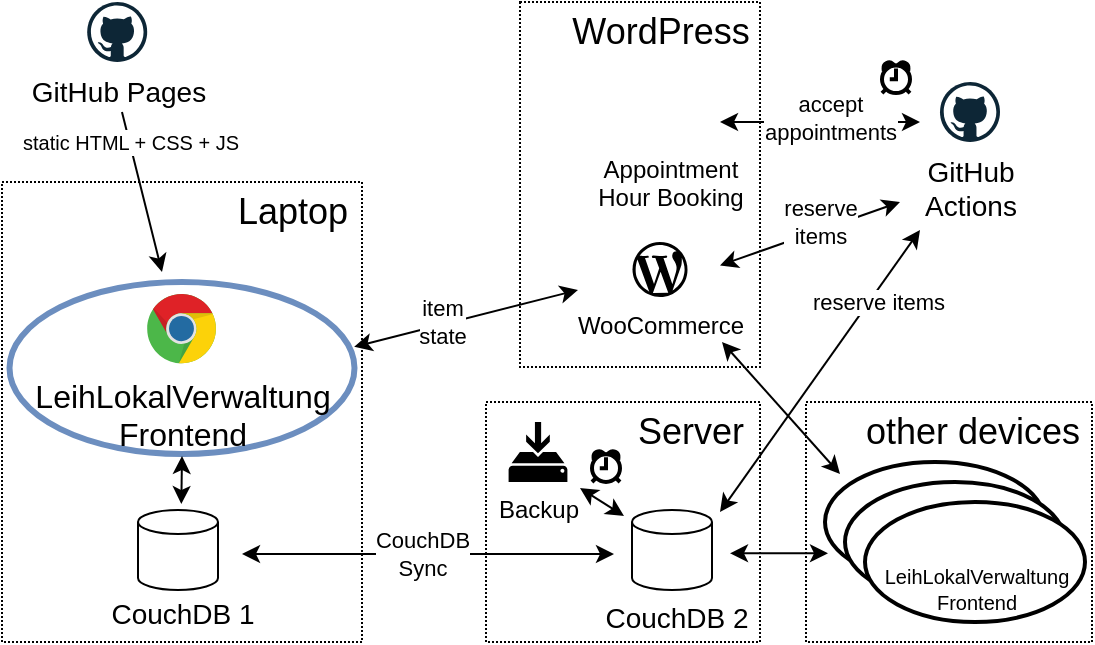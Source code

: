 <mxfile version="14.4.3" type="device"><diagram id="Jub3_QvItPBXAswjVCYb" name="Page-1"><mxGraphModel dx="1618" dy="549" grid="1" gridSize="10" guides="1" tooltips="1" connect="1" arrows="1" fold="1" page="0" pageScale="1" pageWidth="827" pageHeight="1169" math="0" shadow="0"><root><mxCell id="0"/><mxCell id="1" parent="0"/><mxCell id="RUWK6jgt3nm_Mqz7C5bo-33" value="" style="rounded=0;whiteSpace=wrap;html=1;fillColor=none;dashed=1;dashPattern=1 1;" vertex="1" parent="1"><mxGeometry x="-8" y="500" width="143" height="120" as="geometry"/></mxCell><mxCell id="EoJIgMs5uyHAUl-kZ0xm-6" value="" style="rounded=0;whiteSpace=wrap;html=1;fillColor=none;dashed=1;dashPattern=1 1;" parent="1" vertex="1"><mxGeometry x="-410" y="390" width="180" height="230" as="geometry"/></mxCell><mxCell id="RUWK6jgt3nm_Mqz7C5bo-4" value="" style="ellipse;whiteSpace=wrap;html=1;strokeColor=#6c8ebf;strokeWidth=3;fillColor=none;" vertex="1" parent="1"><mxGeometry x="-406.25" y="440" width="172.5" height="86" as="geometry"/></mxCell><mxCell id="EoJIgMs5uyHAUl-kZ0xm-17" value="" style="rounded=0;whiteSpace=wrap;html=1;fillColor=none;dashed=1;dashPattern=1 1;" parent="1" vertex="1"><mxGeometry x="-168" y="500" width="137" height="120" as="geometry"/></mxCell><mxCell id="EoJIgMs5uyHAUl-kZ0xm-5" value="" style="group;fontSize=11;" parent="1" vertex="1" connectable="0"><mxGeometry x="-362.5" y="554" width="107.5" height="66" as="geometry"/></mxCell><mxCell id="DZSfuHu3Pw6k67-Y-m6J-2" value="" style="shape=cylinder3;whiteSpace=wrap;html=1;boundedLbl=1;backgroundOutline=1;size=6;" parent="EoJIgMs5uyHAUl-kZ0xm-5" vertex="1"><mxGeometry x="20.5" width="40" height="40" as="geometry"/></mxCell><mxCell id="EoJIgMs5uyHAUl-kZ0xm-2" value="&lt;font style=&quot;font-size: 14px&quot;&gt;CouchDB 1&lt;/font&gt;" style="text;html=1;strokeColor=none;fillColor=none;align=center;verticalAlign=middle;whiteSpace=wrap;rounded=0;" parent="EoJIgMs5uyHAUl-kZ0xm-5" vertex="1"><mxGeometry y="42" width="85" height="20" as="geometry"/></mxCell><mxCell id="EoJIgMs5uyHAUl-kZ0xm-18" value="" style="group" parent="EoJIgMs5uyHAUl-kZ0xm-5" vertex="1" connectable="0"><mxGeometry x="247" width="85" height="66" as="geometry"/></mxCell><mxCell id="EoJIgMs5uyHAUl-kZ0xm-19" value="" style="shape=cylinder3;whiteSpace=wrap;html=1;boundedLbl=1;backgroundOutline=1;size=6;" parent="EoJIgMs5uyHAUl-kZ0xm-18" vertex="1"><mxGeometry x="20.5" width="40" height="40" as="geometry"/></mxCell><mxCell id="EoJIgMs5uyHAUl-kZ0xm-20" value="&lt;font style=&quot;font-size: 14px&quot;&gt;CouchDB 2&lt;/font&gt;" style="text;html=1;strokeColor=none;fillColor=none;align=center;verticalAlign=middle;whiteSpace=wrap;rounded=0;" parent="EoJIgMs5uyHAUl-kZ0xm-18" vertex="1"><mxGeometry y="44" width="85" height="20" as="geometry"/></mxCell><mxCell id="EoJIgMs5uyHAUl-kZ0xm-7" value="Laptop" style="text;html=1;align=center;verticalAlign=middle;resizable=0;points=[];autosize=1;fontSize=18;fontColor=#000000;" parent="1" vertex="1"><mxGeometry x="-300" y="390" width="70" height="30" as="geometry"/></mxCell><mxCell id="EoJIgMs5uyHAUl-kZ0xm-9" value="&lt;font style=&quot;font-size: 16px&quot;&gt;LeihLokalVerwaltung&lt;br&gt;Frontend&lt;br&gt;&lt;/font&gt;" style="dashed=0;outlineConnect=0;html=1;align=center;labelPosition=center;verticalLabelPosition=bottom;verticalAlign=top;shape=mxgraph.weblogos.chrome;fillColor=none;" parent="1" vertex="1"><mxGeometry x="-337.4" y="446.0" width="34.8" height="35.4" as="geometry"/></mxCell><mxCell id="EoJIgMs5uyHAUl-kZ0xm-10" value="&lt;font style=&quot;font-size: 14px&quot;&gt;GitHub Pages&lt;/font&gt;" style="dashed=0;outlineConnect=0;html=1;align=center;labelPosition=center;verticalLabelPosition=bottom;verticalAlign=top;shape=mxgraph.weblogos.github;fillColor=none;" parent="1" vertex="1"><mxGeometry x="-367.4" y="300" width="30" height="30" as="geometry"/></mxCell><mxCell id="EoJIgMs5uyHAUl-kZ0xm-13" value="" style="endArrow=classic;startArrow=classic;html=1;" parent="1" edge="1"><mxGeometry width="50" height="50" relative="1" as="geometry"><mxPoint x="-320" y="527" as="sourcePoint"/><mxPoint x="-320.34" y="551" as="targetPoint"/></mxGeometry></mxCell><mxCell id="EoJIgMs5uyHAUl-kZ0xm-14" value="&lt;span style=&quot;font-family: helvetica; font-size: 10px; font-style: normal; font-weight: 400; letter-spacing: normal; text-align: center; text-indent: 0px; text-transform: none; word-spacing: 0px; background-color: rgb(255, 255, 255); display: inline; float: none;&quot;&gt;static HTML + CSS + JS&lt;/span&gt;" style="endArrow=classic;html=1;" parent="1" edge="1"><mxGeometry x="-0.625" width="50" height="50" relative="1" as="geometry"><mxPoint x="-350" y="355" as="sourcePoint"/><mxPoint x="-330" y="435" as="targetPoint"/><mxPoint as="offset"/></mxGeometry></mxCell><mxCell id="EoJIgMs5uyHAUl-kZ0xm-21" value="Server" style="text;html=1;align=center;verticalAlign=middle;resizable=0;points=[];autosize=1;fontSize=18;fontColor=#000000;" parent="1" vertex="1"><mxGeometry x="-101" y="500" width="70" height="30" as="geometry"/></mxCell><mxCell id="EoJIgMs5uyHAUl-kZ0xm-25" value="CouchDB&lt;br&gt;Sync" style="endArrow=classic;startArrow=classic;html=1;" parent="1" edge="1"><mxGeometry x="-0.032" width="50" height="50" relative="1" as="geometry"><mxPoint x="-290" y="576" as="sourcePoint"/><mxPoint x="-104" y="576" as="targetPoint"/><mxPoint as="offset"/></mxGeometry></mxCell><mxCell id="n2L1k7FRFyxnsU_97iv_-3" value="" style="endArrow=classic;startArrow=classic;html=1;strokeColor=#000000;fontColor=#000000;" parent="1" edge="1"><mxGeometry width="50" height="50" relative="1" as="geometry"><mxPoint x="-99" y="557" as="sourcePoint"/><mxPoint x="-121" y="543" as="targetPoint"/></mxGeometry></mxCell><mxCell id="RUWK6jgt3nm_Mqz7C5bo-1" value="" style="html=1;verticalLabelPosition=bottom;align=center;labelBackgroundColor=#ffffff;verticalAlign=top;strokeWidth=2;shadow=0;dashed=0;shape=mxgraph.ios7.icons.alarm_clock;aspect=fixed;" vertex="1" parent="1"><mxGeometry x="-115" y="524.44" width="14" height="15.56" as="geometry"/></mxCell><mxCell id="RUWK6jgt3nm_Mqz7C5bo-12" value="&lt;font style=&quot;font-size: 14px&quot;&gt;GitHub&lt;br&gt;Actions&lt;/font&gt;" style="dashed=0;outlineConnect=0;html=1;align=center;labelPosition=center;verticalLabelPosition=bottom;verticalAlign=top;shape=mxgraph.weblogos.github;fillColor=none;" vertex="1" parent="1"><mxGeometry x="59" y="340" width="30" height="30" as="geometry"/></mxCell><mxCell id="RUWK6jgt3nm_Mqz7C5bo-13" value="accept&lt;br&gt;appointments" style="endArrow=classic;startArrow=classic;html=1;" edge="1" parent="1"><mxGeometry x="0.104" y="2" width="50" height="50" relative="1" as="geometry"><mxPoint x="-51" y="360" as="sourcePoint"/><mxPoint x="49" y="360" as="targetPoint"/><mxPoint as="offset"/></mxGeometry></mxCell><mxCell id="RUWK6jgt3nm_Mqz7C5bo-14" value="" style="group" vertex="1" connectable="0" parent="1"><mxGeometry x="-188" y="300" width="190" height="182.5" as="geometry"/></mxCell><mxCell id="RUWK6jgt3nm_Mqz7C5bo-5" value="" style="rounded=0;whiteSpace=wrap;html=1;fillColor=none;dashed=1;dashPattern=1 1;" vertex="1" parent="RUWK6jgt3nm_Mqz7C5bo-14"><mxGeometry x="37" width="120" height="182.5" as="geometry"/></mxCell><mxCell id="EoJIgMs5uyHAUl-kZ0xm-29" value="&lt;font style=&quot;font-size: 12px&quot;&gt;WooCommerce&lt;/font&gt;" style="dashed=0;outlineConnect=0;html=1;align=center;labelPosition=center;verticalLabelPosition=bottom;verticalAlign=top;shape=mxgraph.weblogos.wordpress_2;strokeColor=none;dashPattern=1 1;aspect=fixed;fillColor=#000000;" parent="RUWK6jgt3nm_Mqz7C5bo-14" vertex="1"><mxGeometry x="93.25" y="120.001" width="27.5" height="27.5" as="geometry"/></mxCell><mxCell id="RUWK6jgt3nm_Mqz7C5bo-6" value="WordPress" style="text;html=1;align=center;verticalAlign=middle;resizable=0;points=[];autosize=1;fontSize=18;fontColor=#000000;" vertex="1" parent="RUWK6jgt3nm_Mqz7C5bo-14"><mxGeometry x="57" width="100" height="30" as="geometry"/></mxCell><mxCell id="RUWK6jgt3nm_Mqz7C5bo-8" value="&lt;font style=&quot;font-size: 12px&quot;&gt;Appointment&lt;br&gt;Hour Booking&lt;/font&gt;" style="shape=image;html=1;verticalAlign=top;verticalLabelPosition=bottom;labelBackgroundColor=#ffffff;imageAspect=0;aspect=fixed;image=https://cdn1.iconfinder.com/data/icons/feather-2/24/calendar-128.png;strokeColor=#000000;strokeWidth=3;fillColor=none;fontSize=11;" vertex="1" parent="RUWK6jgt3nm_Mqz7C5bo-14"><mxGeometry x="97" y="39.999" width="30" height="30" as="geometry"/></mxCell><mxCell id="EoJIgMs5uyHAUl-kZ0xm-33" value="item&lt;br&gt;state" style="endArrow=classic;startArrow=classic;html=1;entryX=0.999;entryY=0.377;entryDx=0;entryDy=0;entryPerimeter=0;" parent="RUWK6jgt3nm_Mqz7C5bo-14" edge="1" target="RUWK6jgt3nm_Mqz7C5bo-4"><mxGeometry x="0.21" y="-1" width="50" height="50" relative="1" as="geometry"><mxPoint x="66" y="144" as="sourcePoint"/><mxPoint x="-22" y="160" as="targetPoint"/><mxPoint as="offset"/></mxGeometry></mxCell><mxCell id="RUWK6jgt3nm_Mqz7C5bo-37" value="" style="endArrow=classic;startArrow=classic;html=1;" edge="1" parent="RUWK6jgt3nm_Mqz7C5bo-14"><mxGeometry x="-0.526" y="5" width="50" height="50" relative="1" as="geometry"><mxPoint x="197" y="236.0" as="sourcePoint"/><mxPoint x="138" y="170" as="targetPoint"/><mxPoint x="-1" as="offset"/></mxGeometry></mxCell><mxCell id="RUWK6jgt3nm_Mqz7C5bo-15" value="reserve&lt;br&gt;items" style="endArrow=classic;startArrow=classic;html=1;" edge="1" parent="1"><mxGeometry x="-0.14" y="-4" width="50" height="50" relative="1" as="geometry"><mxPoint x="39" y="400" as="sourcePoint"/><mxPoint x="-51" y="431.7" as="targetPoint"/><mxPoint as="offset"/></mxGeometry></mxCell><mxCell id="RUWK6jgt3nm_Mqz7C5bo-16" value="reserve items" style="endArrow=classic;startArrow=classic;html=1;" edge="1" parent="1"><mxGeometry x="-0.526" y="5" width="50" height="50" relative="1" as="geometry"><mxPoint x="49" y="414" as="sourcePoint"/><mxPoint x="-51" y="555" as="targetPoint"/><mxPoint x="-1" as="offset"/></mxGeometry></mxCell><mxCell id="RUWK6jgt3nm_Mqz7C5bo-20" value="&lt;font style=&quot;font-size: 12px&quot;&gt;Backup&lt;/font&gt;" style="aspect=fixed;pointerEvents=1;shadow=0;dashed=0;html=1;strokeColor=none;labelPosition=center;verticalLabelPosition=bottom;verticalAlign=top;align=center;shape=mxgraph.mscae.enterprise.backup_local;fontSize=11;fillColor=#000000;" vertex="1" parent="1"><mxGeometry x="-156.7" y="510" width="29.4" height="30" as="geometry"/></mxCell><mxCell id="RUWK6jgt3nm_Mqz7C5bo-21" value="" style="html=1;verticalLabelPosition=bottom;align=center;labelBackgroundColor=#ffffff;verticalAlign=top;strokeWidth=2;shadow=0;dashed=0;shape=mxgraph.ios7.icons.alarm_clock;aspect=fixed;" vertex="1" parent="1"><mxGeometry x="30" y="330.0" width="14" height="15.56" as="geometry"/></mxCell><mxCell id="RUWK6jgt3nm_Mqz7C5bo-17" value="" style="ellipse;whiteSpace=wrap;html=1;strokeWidth=2;" vertex="1" parent="1"><mxGeometry x="1.5" y="530" width="110" height="60" as="geometry"/></mxCell><mxCell id="RUWK6jgt3nm_Mqz7C5bo-34" value="other devices" style="text;html=1;align=center;verticalAlign=middle;resizable=0;points=[];autosize=1;fontSize=18;fontColor=#000000;" vertex="1" parent="1"><mxGeometry x="15" y="500" width="120" height="30" as="geometry"/></mxCell><mxCell id="RUWK6jgt3nm_Mqz7C5bo-36" value="" style="endArrow=classic;startArrow=classic;html=1;" edge="1" parent="1"><mxGeometry x="-0.526" y="5" width="50" height="50" relative="1" as="geometry"><mxPoint x="3" y="575.66" as="sourcePoint"/><mxPoint x="-46" y="575.66" as="targetPoint"/><mxPoint x="-1" as="offset"/></mxGeometry></mxCell><mxCell id="RUWK6jgt3nm_Mqz7C5bo-38" value="&lt;span style=&quot;&quot;&gt;&lt;span style=&quot;color: rgb(0 , 0 , 0) ; font-family: &amp;quot;helvetica&amp;quot; ; font-size: 10px ; font-style: normal ; font-weight: 400 ; letter-spacing: normal ; text-align: center ; text-indent: 0px ; text-transform: none ; word-spacing: 0px ; display: inline ; float: none&quot;&gt;LeihLokalVerwaltung&lt;/span&gt;&lt;br style=&quot;color: rgb(0 , 0 , 0) ; font-family: &amp;quot;helvetica&amp;quot; ; font-size: 10px ; font-style: normal ; font-weight: 400 ; letter-spacing: normal ; text-align: center ; text-indent: 0px ; text-transform: none ; word-spacing: 0px&quot;&gt;&lt;span style=&quot;color: rgb(0 , 0 , 0) ; font-family: &amp;quot;helvetica&amp;quot; ; font-size: 10px ; font-style: normal ; font-weight: 400 ; letter-spacing: normal ; text-align: center ; text-indent: 0px ; text-transform: none ; word-spacing: 0px ; display: inline ; float: none&quot;&gt;Frontend&lt;/span&gt;&lt;/span&gt;" style="shape=image;html=1;verticalAlign=top;verticalLabelPosition=bottom;labelBackgroundColor=none;imageAspect=0;aspect=fixed;image=https://cdn1.iconfinder.com/data/icons/social-media-vol-3/24/_google_chrome-128.png;strokeColor=#000000;strokeWidth=2;fillColor=#ffffff;fontSize=11;" vertex="1" parent="1"><mxGeometry x="46.5" y="534" width="20" height="20" as="geometry"/></mxCell><mxCell id="RUWK6jgt3nm_Mqz7C5bo-39" value="" style="ellipse;whiteSpace=wrap;html=1;strokeWidth=2;" vertex="1" parent="1"><mxGeometry x="11.5" y="540" width="110" height="60" as="geometry"/></mxCell><mxCell id="RUWK6jgt3nm_Mqz7C5bo-40" value="&lt;span style=&quot;&quot;&gt;&lt;span style=&quot;color: rgb(0 , 0 , 0) ; font-family: &amp;quot;helvetica&amp;quot; ; font-size: 10px ; font-style: normal ; font-weight: 400 ; letter-spacing: normal ; text-align: center ; text-indent: 0px ; text-transform: none ; word-spacing: 0px ; display: inline ; float: none&quot;&gt;LeihLokalVerwaltung&lt;/span&gt;&lt;br style=&quot;color: rgb(0 , 0 , 0) ; font-family: &amp;quot;helvetica&amp;quot; ; font-size: 10px ; font-style: normal ; font-weight: 400 ; letter-spacing: normal ; text-align: center ; text-indent: 0px ; text-transform: none ; word-spacing: 0px&quot;&gt;&lt;span style=&quot;color: rgb(0 , 0 , 0) ; font-family: &amp;quot;helvetica&amp;quot; ; font-size: 10px ; font-style: normal ; font-weight: 400 ; letter-spacing: normal ; text-align: center ; text-indent: 0px ; text-transform: none ; word-spacing: 0px ; display: inline ; float: none&quot;&gt;Frontend&lt;/span&gt;&lt;/span&gt;" style="shape=image;html=1;verticalAlign=top;verticalLabelPosition=bottom;labelBackgroundColor=none;imageAspect=0;aspect=fixed;image=https://cdn1.iconfinder.com/data/icons/social-media-vol-3/24/_google_chrome-128.png;strokeColor=#000000;strokeWidth=2;fillColor=#ffffff;fontSize=11;" vertex="1" parent="1"><mxGeometry x="56.5" y="544" width="20" height="20" as="geometry"/></mxCell><mxCell id="RUWK6jgt3nm_Mqz7C5bo-41" value="" style="ellipse;whiteSpace=wrap;html=1;strokeWidth=2;" vertex="1" parent="1"><mxGeometry x="21.5" y="550" width="110" height="60" as="geometry"/></mxCell><mxCell id="RUWK6jgt3nm_Mqz7C5bo-42" value="&lt;span style=&quot;&quot;&gt;&lt;span style=&quot;color: rgb(0 , 0 , 0) ; font-family: &amp;quot;helvetica&amp;quot; ; font-size: 10px ; font-style: normal ; font-weight: 400 ; letter-spacing: normal ; text-align: center ; text-indent: 0px ; text-transform: none ; word-spacing: 0px ; display: inline ; float: none&quot;&gt;LeihLokalVerwaltung&lt;/span&gt;&lt;br style=&quot;color: rgb(0 , 0 , 0) ; font-family: &amp;quot;helvetica&amp;quot; ; font-size: 10px ; font-style: normal ; font-weight: 400 ; letter-spacing: normal ; text-align: center ; text-indent: 0px ; text-transform: none ; word-spacing: 0px&quot;&gt;&lt;span style=&quot;color: rgb(0 , 0 , 0) ; font-family: &amp;quot;helvetica&amp;quot; ; font-size: 10px ; font-style: normal ; font-weight: 400 ; letter-spacing: normal ; text-align: center ; text-indent: 0px ; text-transform: none ; word-spacing: 0px ; display: inline ; float: none&quot;&gt;Frontend&lt;/span&gt;&lt;/span&gt;" style="shape=image;html=1;verticalAlign=top;verticalLabelPosition=bottom;labelBackgroundColor=none;imageAspect=0;aspect=fixed;image=https://cdn1.iconfinder.com/data/icons/social-media-vol-3/24/_google_chrome-128.png;strokeColor=#000000;strokeWidth=2;fillColor=#ffffff;fontSize=11;" vertex="1" parent="1"><mxGeometry x="66.5" y="554" width="20" height="20" as="geometry"/></mxCell></root></mxGraphModel></diagram></mxfile>